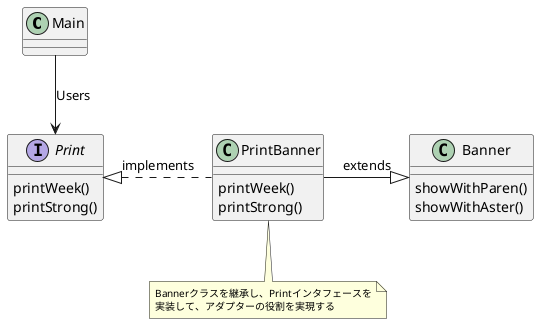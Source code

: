 @startuml

class Main {
}

interface Print {
    printWeek()
    printStrong()
}

class PrintBanner {
    printWeek()
    printStrong()
}
note bottom
    <size:10>Bannerクラスを継承し、Printインタフェースを
    <size:10>実装して、アダプターの役割を実現する
end note

class Banner {
    showWithParen()
    showWithAster()
}

Main -do-> Print:Users
Print <|.ri. PrintBanner:implements
PrintBanner -ri-|> Banner:extends

@enduml